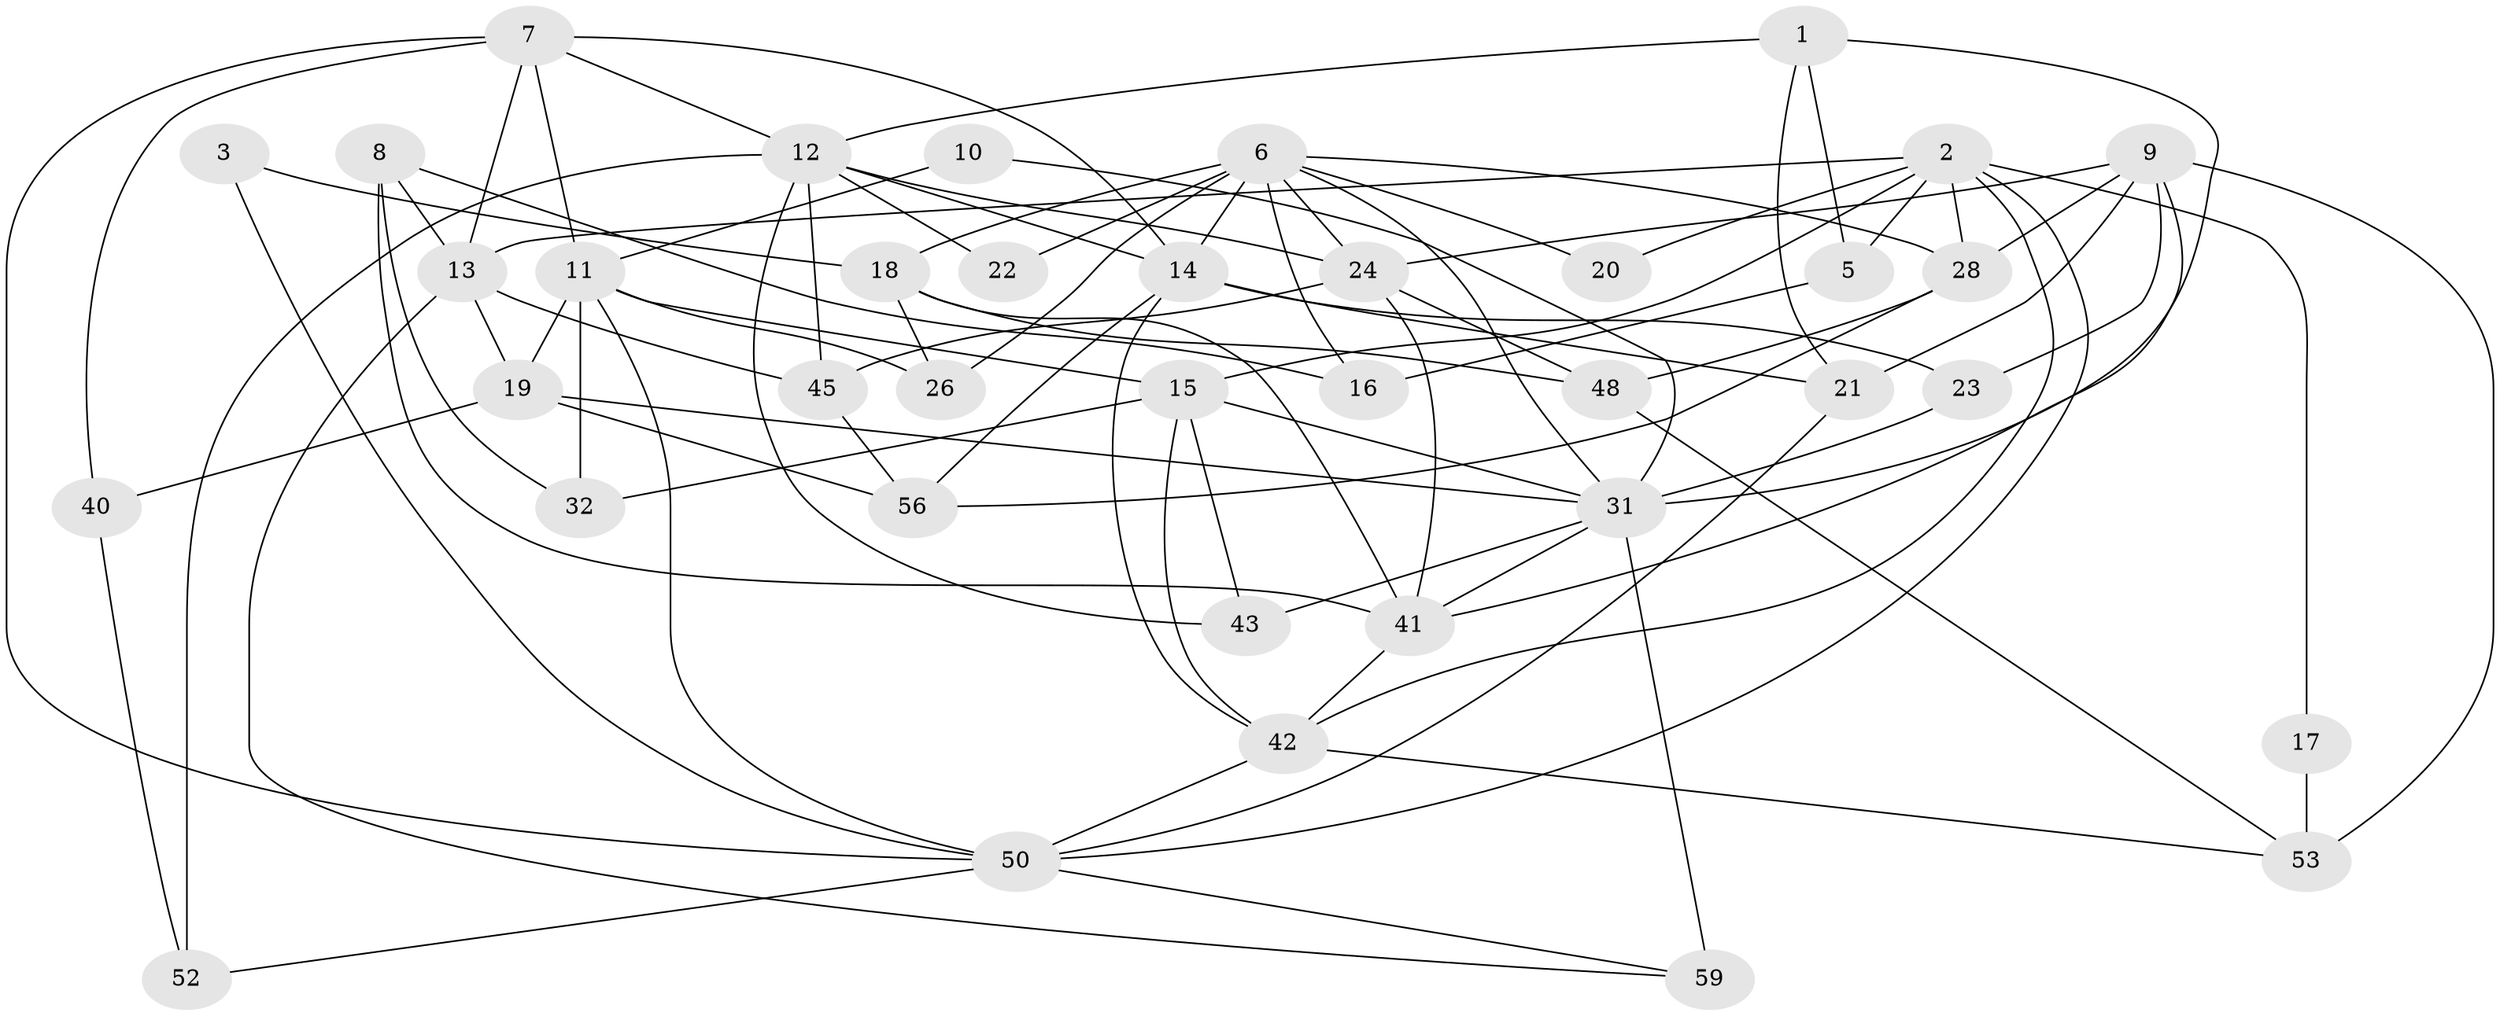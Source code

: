 // original degree distribution, {2: 0.14754098360655737, 5: 0.16393442622950818, 4: 0.21311475409836064, 3: 0.3114754098360656, 7: 0.04918032786885246, 6: 0.08196721311475409, 8: 0.03278688524590164}
// Generated by graph-tools (version 1.1) at 2025/11/02/27/25 16:11:22]
// undirected, 38 vertices, 89 edges
graph export_dot {
graph [start="1"]
  node [color=gray90,style=filled];
  1 [super="+4"];
  2 [super="+27"];
  3;
  5 [super="+47"];
  6 [super="+36"];
  7 [super="+55"];
  8;
  9 [super="+39"];
  10;
  11 [super="+37"];
  12 [super="+29"];
  13 [super="+34"];
  14 [super="+30"];
  15 [super="+54"];
  16;
  17;
  18 [super="+25"];
  19 [super="+60"];
  20;
  21;
  22;
  23;
  24 [super="+35"];
  26;
  28 [super="+33"];
  31 [super="+38"];
  32 [super="+58"];
  40;
  41 [super="+44"];
  42 [super="+61"];
  43;
  45 [super="+46"];
  48 [super="+49"];
  50 [super="+51"];
  52;
  53 [super="+57"];
  56;
  59;
  1 -- 21;
  1 -- 12;
  1 -- 31;
  1 -- 5;
  2 -- 5;
  2 -- 13;
  2 -- 17;
  2 -- 50;
  2 -- 20;
  2 -- 28;
  2 -- 15;
  2 -- 42;
  3 -- 50;
  3 -- 18;
  5 -- 16;
  6 -- 14 [weight=2];
  6 -- 16;
  6 -- 20;
  6 -- 22;
  6 -- 18;
  6 -- 24;
  6 -- 26;
  6 -- 28;
  6 -- 31;
  7 -- 11;
  7 -- 50;
  7 -- 13;
  7 -- 40;
  7 -- 12;
  7 -- 14;
  8 -- 32;
  8 -- 13;
  8 -- 16;
  8 -- 41;
  9 -- 41;
  9 -- 53 [weight=2];
  9 -- 21;
  9 -- 23;
  9 -- 24 [weight=2];
  9 -- 28;
  10 -- 31;
  10 -- 11;
  11 -- 50;
  11 -- 15;
  11 -- 26;
  11 -- 32 [weight=2];
  11 -- 19;
  12 -- 43;
  12 -- 52;
  12 -- 22;
  12 -- 24;
  12 -- 14;
  12 -- 45;
  13 -- 59;
  13 -- 45;
  13 -- 19;
  14 -- 56;
  14 -- 42;
  14 -- 21;
  14 -- 23;
  15 -- 43;
  15 -- 31;
  15 -- 42;
  15 -- 32;
  17 -- 53;
  18 -- 26;
  18 -- 41;
  18 -- 48;
  19 -- 40;
  19 -- 56;
  19 -- 31;
  21 -- 50;
  23 -- 31;
  24 -- 41;
  24 -- 48;
  24 -- 45;
  28 -- 56;
  28 -- 48;
  31 -- 59 [weight=2];
  31 -- 41;
  31 -- 43;
  40 -- 52;
  41 -- 42;
  42 -- 50;
  42 -- 53;
  45 -- 56;
  48 -- 53;
  50 -- 59;
  50 -- 52;
}
